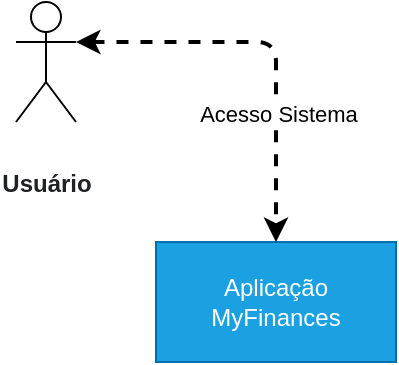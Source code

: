 <mxfile version="13.9.9" type="device" pages="3"><diagram id="iVaXDdhfmRxEJRTLq32W" name="Diagrama de Contexto de Sistema"><mxGraphModel dx="926" dy="626" grid="1" gridSize="10" guides="1" tooltips="1" connect="1" arrows="1" fold="1" page="1" pageScale="1" pageWidth="827" pageHeight="1169" math="0" shadow="0"><root><mxCell id="0"/><mxCell id="1" parent="0"/><mxCell id="kGN-oaXxz9y4zYE-CfhZ-1" value="&lt;h5&gt;&lt;span style=&quot;color: rgb(32 , 33 , 36) ; font-family: &amp;#34;arial&amp;#34; , sans-serif ; background-color: rgb(255 , 255 , 255)&quot;&gt;&lt;font style=&quot;font-size: 12px&quot;&gt;Usuário&lt;/font&gt;&lt;/span&gt;&lt;/h5&gt;" style="shape=umlActor;verticalLabelPosition=bottom;verticalAlign=top;html=1;outlineConnect=0;" parent="1" vertex="1"><mxGeometry x="260" y="30" width="30" height="60" as="geometry"/></mxCell><mxCell id="kGN-oaXxz9y4zYE-CfhZ-2" value="Aplicação MyFinances" style="rounded=0;whiteSpace=wrap;html=1;fillColor=#1ba1e2;strokeColor=#006EAF;fontColor=#ffffff;" parent="1" vertex="1"><mxGeometry x="330" y="150" width="120" height="60" as="geometry"/></mxCell><mxCell id="3Syf22HP8zH3PJ6rdDED-2" value="" style="endArrow=classic;startArrow=classic;html=1;dashed=1;strokeWidth=2;exitX=1;exitY=0.333;exitDx=0;exitDy=0;exitPerimeter=0;entryX=0.5;entryY=0;entryDx=0;entryDy=0;" parent="1" source="kGN-oaXxz9y4zYE-CfhZ-1" target="kGN-oaXxz9y4zYE-CfhZ-2" edge="1"><mxGeometry width="50" height="50" relative="1" as="geometry"><mxPoint x="390" y="350" as="sourcePoint"/><mxPoint x="440" y="300" as="targetPoint"/><Array as="points"><mxPoint x="390" y="50"/></Array></mxGeometry></mxCell><mxCell id="3Syf22HP8zH3PJ6rdDED-3" value="Acesso Sistema" style="edgeLabel;html=1;align=center;verticalAlign=middle;resizable=0;points=[];" parent="3Syf22HP8zH3PJ6rdDED-2" vertex="1" connectable="0"><mxGeometry x="0.36" y="1" relative="1" as="geometry"><mxPoint as="offset"/></mxGeometry></mxCell></root></mxGraphModel></diagram><diagram id="Nckxw07IiTvavwjj9loh" name="Diagrama de Contêiner "><mxGraphModel dx="926" dy="626" grid="1" gridSize="10" guides="1" tooltips="1" connect="1" arrows="1" fold="1" page="1" pageScale="1" pageWidth="827" pageHeight="1169" math="0" shadow="0"><root><mxCell id="mALLFpiDmvwu3lwU1JPq-0"/><mxCell id="mALLFpiDmvwu3lwU1JPq-1" parent="mALLFpiDmvwu3lwU1JPq-0"/><mxCell id="BluzKemE11sl4x5EwJZv-0" value="&lt;h5&gt;&lt;font color=&quot;#202124&quot; face=&quot;arial, sans-serif&quot;&gt;&lt;span style=&quot;font-size: 12px&quot;&gt;Usuário&lt;/span&gt;&lt;/font&gt;&lt;br&gt;&lt;/h5&gt;" style="shape=umlActor;verticalLabelPosition=bottom;verticalAlign=top;html=1;outlineConnect=0;" parent="mALLFpiDmvwu3lwU1JPq-1" vertex="1"><mxGeometry x="399" y="50" width="30" height="60" as="geometry"/></mxCell><mxCell id="BluzKemE11sl4x5EwJZv-1" value="Razor &lt;br&gt;-&amp;gt; (ASP.NET/Java Script)" style="rounded=0;whiteSpace=wrap;html=1;fillColor=#1ba1e2;strokeColor=#006EAF;fontColor=#ffffff;" parent="mALLFpiDmvwu3lwU1JPq-1" vertex="1"><mxGeometry x="354" y="240" width="116" height="60" as="geometry"/></mxCell><mxCell id="BluzKemE11sl4x5EwJZv-3" value="" style="endArrow=none;dashed=1;html=1;strokeWidth=2;entryX=0;entryY=0.333;entryDx=0;entryDy=0;entryPerimeter=0;exitX=0;exitY=0.5;exitDx=0;exitDy=0;endFill=0;startArrow=block;startFill=1;" parent="mALLFpiDmvwu3lwU1JPq-1" source="BluzKemE11sl4x5EwJZv-1" target="BluzKemE11sl4x5EwJZv-0" edge="1"><mxGeometry width="50" height="50" relative="1" as="geometry"><mxPoint x="390" y="230" as="sourcePoint"/><mxPoint x="440" y="180" as="targetPoint"/><Array as="points"><mxPoint x="190" y="270"/><mxPoint x="190" y="70"/></Array></mxGeometry></mxCell><mxCell id="Xd5Ed9MvpVuAUOvGyAUq-0" value="&lt;span style=&quot;font-size: 12px ; background-color: rgb(248 , 249 , 250)&quot;&gt;Login de Usuario, Identity&lt;/span&gt;" style="edgeLabel;html=1;align=center;verticalAlign=middle;resizable=0;points=[];" parent="BluzKemE11sl4x5EwJZv-3" vertex="1" connectable="0"><mxGeometry x="0.438" y="-1" relative="1" as="geometry"><mxPoint as="offset"/></mxGeometry></mxCell><mxCell id="BluzKemE11sl4x5EwJZv-7" value="API Application&lt;br&gt;(.NET Core/ MVC)&amp;nbsp;&amp;nbsp;" style="rounded=0;whiteSpace=wrap;html=1;fillColor=#1ba1e2;strokeColor=#006EAF;fontColor=#ffffff;" parent="mALLFpiDmvwu3lwU1JPq-1" vertex="1"><mxGeometry x="620" y="240" width="116" height="60" as="geometry"/></mxCell><mxCell id="BluzKemE11sl4x5EwJZv-13" value="DB" style="shape=cylinder3;whiteSpace=wrap;html=1;boundedLbl=1;backgroundOutline=1;size=15;fillColor=#1ba1e2;strokeColor=#006EAF;fontColor=#ffffff;" parent="mALLFpiDmvwu3lwU1JPq-1" vertex="1"><mxGeometry x="500" y="450" width="60" height="80" as="geometry"/></mxCell><mxCell id="BluzKemE11sl4x5EwJZv-14" value="MySQL" style="text;html=1;strokeColor=none;fillColor=none;align=center;verticalAlign=middle;whiteSpace=wrap;rounded=0;" parent="mALLFpiDmvwu3lwU1JPq-1" vertex="1"><mxGeometry x="510" y="530" width="40" height="20" as="geometry"/></mxCell><mxCell id="BluzKemE11sl4x5EwJZv-15" value="" style="endArrow=none;dashed=1;html=1;dashPattern=1 3;strokeWidth=2;startArrow=block;startFill=1;exitX=0.855;exitY=0;exitDx=0;exitDy=4.35;exitPerimeter=0;entryX=0.017;entryY=0.65;entryDx=0;entryDy=0;entryPerimeter=0;" parent="mALLFpiDmvwu3lwU1JPq-1" source="BluzKemE11sl4x5EwJZv-13" target="BluzKemE11sl4x5EwJZv-7" edge="1"><mxGeometry width="50" height="50" relative="1" as="geometry"><mxPoint x="240" y="480" as="sourcePoint"/><mxPoint x="290" y="430" as="targetPoint"/><Array as="points"/></mxGeometry></mxCell><mxCell id="BluzKemE11sl4x5EwJZv-16" value="ConnectionSring" style="edgeLabel;html=1;align=center;verticalAlign=middle;resizable=0;points=[];" parent="BluzKemE11sl4x5EwJZv-15" vertex="1" connectable="0"><mxGeometry x="-0.219" y="2" relative="1" as="geometry"><mxPoint x="-10.01" y="23.91" as="offset"/></mxGeometry></mxCell><mxCell id="Xd5Ed9MvpVuAUOvGyAUq-2" value="&lt;span style=&quot;font-size: 12px ; background-color: rgb(248 , 249 , 250)&quot;&gt;Leitura/ Escrita no Banco&lt;/span&gt;" style="edgeLabel;html=1;align=center;verticalAlign=middle;resizable=0;points=[];" parent="BluzKemE11sl4x5EwJZv-15" vertex="1" connectable="0"><mxGeometry x="0.508" relative="1" as="geometry"><mxPoint as="offset"/></mxGeometry></mxCell><mxCell id="BluzKemE11sl4x5EwJZv-29" value="" style="endArrow=none;dashed=1;html=1;strokeWidth=2;startArrow=block;startFill=1;exitX=0;exitY=0;exitDx=0;exitDy=0;entryX=1;entryY=0;entryDx=0;entryDy=0;" parent="mALLFpiDmvwu3lwU1JPq-1" source="BluzKemE11sl4x5EwJZv-7" target="BluzKemE11sl4x5EwJZv-1" edge="1"><mxGeometry width="50" height="50" relative="1" as="geometry"><mxPoint x="390" y="180" as="sourcePoint"/><mxPoint x="440" y="130" as="targetPoint"/><Array as="points"><mxPoint x="620" y="180"/><mxPoint x="540" y="180"/><mxPoint x="470" y="180"/></Array></mxGeometry></mxCell><mxCell id="BluzKemE11sl4x5EwJZv-30" value="JSON/HTTPS/JWT" style="edgeLabel;html=1;align=center;verticalAlign=middle;resizable=0;points=[];" parent="BluzKemE11sl4x5EwJZv-29" vertex="1" connectable="0"><mxGeometry x="0.2" y="3" relative="1" as="geometry"><mxPoint x="-48" y="37" as="offset"/></mxGeometry></mxCell><mxCell id="Xd5Ed9MvpVuAUOvGyAUq-1" value="&lt;span style=&quot;font-size: 12px ; background-color: rgb(248 , 249 , 250)&quot;&gt;Chama API&lt;/span&gt;" style="edgeLabel;html=1;align=center;verticalAlign=middle;resizable=0;points=[];" parent="BluzKemE11sl4x5EwJZv-29" vertex="1" connectable="0"><mxGeometry x="-0.218" relative="1" as="geometry"><mxPoint x="36" as="offset"/></mxGeometry></mxCell><mxCell id="r8H1wnuQJl7103Yy64eF-1" value="" style="endArrow=none;dashed=1;html=1;dashPattern=1 3;strokeWidth=2;startArrow=block;startFill=1;exitX=0.145;exitY=0;exitDx=0;exitDy=4.35;exitPerimeter=0;entryX=0.5;entryY=1;entryDx=0;entryDy=0;" parent="mALLFpiDmvwu3lwU1JPq-1" source="BluzKemE11sl4x5EwJZv-13" target="BluzKemE11sl4x5EwJZv-1" edge="1"><mxGeometry width="50" height="50" relative="1" as="geometry"><mxPoint x="561.3" y="464.35" as="sourcePoint"/><mxPoint x="631.972" y="289" as="targetPoint"/><Array as="points"/></mxGeometry></mxCell><mxCell id="r8H1wnuQJl7103Yy64eF-2" value="ConnectionSring" style="edgeLabel;html=1;align=center;verticalAlign=middle;resizable=0;points=[];" parent="r8H1wnuQJl7103Yy64eF-1" vertex="1" connectable="0"><mxGeometry x="-0.219" y="2" relative="1" as="geometry"><mxPoint x="-10.01" y="23.91" as="offset"/></mxGeometry></mxCell><mxCell id="r8H1wnuQJl7103Yy64eF-3" value="&lt;span style=&quot;font-size: 12px ; background-color: rgb(248 , 249 , 250)&quot;&gt;Leitura/ Escrita no Banco&lt;/span&gt;" style="edgeLabel;html=1;align=center;verticalAlign=middle;resizable=0;points=[];" parent="r8H1wnuQJl7103Yy64eF-1" vertex="1" connectable="0"><mxGeometry x="0.508" relative="1" as="geometry"><mxPoint as="offset"/></mxGeometry></mxCell></root></mxGraphModel></diagram><diagram id="JwZXDrXApub99R96XkMh" name="Diagrama de Componentes"><mxGraphModel dx="1753" dy="626" grid="1" gridSize="10" guides="1" tooltips="1" connect="1" arrows="1" fold="1" page="1" pageScale="1" pageWidth="827" pageHeight="1169" math="0" shadow="0"><root><mxCell id="tIbfxGshfC4XNn2RY211-0"/><mxCell id="tIbfxGshfC4XNn2RY211-1" parent="tIbfxGshfC4XNn2RY211-0"/><mxCell id="9tL7dNe3P5Aw9kOQNGNY-48" value="" style="rounded=0;whiteSpace=wrap;html=1;" parent="tIbfxGshfC4XNn2RY211-1" vertex="1"><mxGeometry x="-170" y="30" width="210" height="150" as="geometry"/></mxCell><mxCell id="9tL7dNe3P5Aw9kOQNGNY-49" value="Razor &lt;br&gt;- &amp;gt;(ASP.NET/Java Script)" style="rounded=0;whiteSpace=wrap;html=1;fillColor=#1ba1e2;strokeColor=#006EAF;fontColor=#ffffff;" parent="tIbfxGshfC4XNn2RY211-1" vertex="1"><mxGeometry x="-120" y="75" width="110" height="60" as="geometry"/></mxCell><mxCell id="9tL7dNe3P5Aw9kOQNGNY-51" value="&lt;b&gt;&lt;font style=&quot;font-size: 15px&quot;&gt;Plataforma Web&lt;/font&gt;&lt;/b&gt;" style="text;html=1;strokeColor=none;fillColor=none;align=center;verticalAlign=middle;whiteSpace=wrap;rounded=0;" parent="tIbfxGshfC4XNn2RY211-1" vertex="1"><mxGeometry x="-153" y="150" width="176" height="10" as="geometry"/></mxCell><mxCell id="9tL7dNe3P5Aw9kOQNGNY-52" value="" style="rounded=0;whiteSpace=wrap;html=1;dashed=1;" parent="tIbfxGshfC4XNn2RY211-1" vertex="1"><mxGeometry x="140" y="240" width="660" height="530" as="geometry"/></mxCell><mxCell id="9tL7dNe3P5Aw9kOQNGNY-53" value="ASP .NET Core Identity" style="rounded=0;whiteSpace=wrap;html=1;fillColor=#b1ddf0;strokeColor=#10739e;" parent="tIbfxGshfC4XNn2RY211-1" vertex="1"><mxGeometry x="650" y="370" width="120" height="60" as="geometry"/></mxCell><mxCell id="9tL7dNe3P5Aw9kOQNGNY-62" value="" style="endArrow=none;dashed=1;html=1;strokeWidth=2;startArrow=block;startFill=1;entryX=0;entryY=1;entryDx=0;entryDy=0;" parent="tIbfxGshfC4XNn2RY211-1" target="9tL7dNe3P5Aw9kOQNGNY-48" edge="1"><mxGeometry width="50" height="50" relative="1" as="geometry"><mxPoint x="190" y="240" as="sourcePoint"/><mxPoint x="290" y="180" as="targetPoint"/><Array as="points"><mxPoint x="190" y="180"/></Array></mxGeometry></mxCell><mxCell id="9tL7dNe3P5Aw9kOQNGNY-63" value="HTTP" style="edgeLabel;html=1;align=center;verticalAlign=middle;resizable=0;points=[];" parent="9tL7dNe3P5Aw9kOQNGNY-62" vertex="1" connectable="0"><mxGeometry x="-0.23" relative="1" as="geometry"><mxPoint as="offset"/></mxGeometry></mxCell><mxCell id="9tL7dNe3P5Aw9kOQNGNY-81" value="" style="endArrow=none;dashed=1;html=1;strokeWidth=2;endFill=0;startArrow=block;startFill=1;entryX=0.682;entryY=-0.004;entryDx=0;entryDy=0;entryPerimeter=0;" parent="tIbfxGshfC4XNn2RY211-1" source="9tL7dNe3P5Aw9kOQNGNY-53" target="9tL7dNe3P5Aw9kOQNGNY-52" edge="1"><mxGeometry width="50" height="50" relative="1" as="geometry"><mxPoint x="650" y="400" as="sourcePoint"/><mxPoint x="590" y="230" as="targetPoint"/><Array as="points"><mxPoint x="590" y="400"/></Array></mxGeometry></mxCell><mxCell id="9tL7dNe3P5Aw9kOQNGNY-82" value="Users" style="edgeLabel;html=1;align=center;verticalAlign=middle;resizable=0;points=[];" parent="9tL7dNe3P5Aw9kOQNGNY-81" vertex="1" connectable="0"><mxGeometry x="-0.5" relative="1" as="geometry"><mxPoint y="-130" as="offset"/></mxGeometry></mxCell><mxCell id="U0BTXEdYygAK38M_Q_je-1" value="&lt;span style=&quot;font-size: 12px ; background-color: rgb(248 , 249 , 250)&quot;&gt;Permite ao usuário o acesso ao sistema&lt;br&gt;&amp;nbsp;e controles como &lt;br&gt;reset de senha e etc.&lt;/span&gt;" style="edgeLabel;html=1;align=center;verticalAlign=middle;resizable=0;points=[];" parent="9tL7dNe3P5Aw9kOQNGNY-81" vertex="1" connectable="0"><mxGeometry x="0.6" y="1" relative="1" as="geometry"><mxPoint y="68" as="offset"/></mxGeometry></mxCell><mxCell id="9tL7dNe3P5Aw9kOQNGNY-96" value="DB" style="shape=cylinder3;whiteSpace=wrap;html=1;boundedLbl=1;backgroundOutline=1;size=15;fillColor=#1ba1e2;strokeColor=#006EAF;fontColor=#ffffff;" parent="tIbfxGshfC4XNn2RY211-1" vertex="1"><mxGeometry x="330" y="830" width="60" height="80" as="geometry"/></mxCell><mxCell id="9tL7dNe3P5Aw9kOQNGNY-98" value="&lt;b&gt;&lt;font style=&quot;font-size: 17px&quot;&gt;WEB Aplication (Container)&lt;/font&gt;&lt;/b&gt;" style="text;html=1;strokeColor=none;fillColor=none;align=center;verticalAlign=middle;whiteSpace=wrap;rounded=0;" parent="tIbfxGshfC4XNn2RY211-1" vertex="1"><mxGeometry x="550" y="750" width="246" height="10" as="geometry"/></mxCell><mxCell id="U0BTXEdYygAK38M_Q_je-2" value="Entity" style="rounded=0;whiteSpace=wrap;html=1;fillColor=#b1ddf0;strokeColor=#10739e;" parent="tIbfxGshfC4XNn2RY211-1" vertex="1"><mxGeometry x="640" y="260" width="120" height="60" as="geometry"/></mxCell><mxCell id="U0BTXEdYygAK38M_Q_je-3" value="Application" style="rounded=0;whiteSpace=wrap;html=1;fillColor=#b1ddf0;strokeColor=#10739e;" parent="tIbfxGshfC4XNn2RY211-1" vertex="1"><mxGeometry x="210" y="440" width="120" height="60" as="geometry"/></mxCell><mxCell id="U0BTXEdYygAK38M_Q_je-4" value="Domain" style="rounded=0;whiteSpace=wrap;html=1;fillColor=#b1ddf0;strokeColor=#10739e;" parent="tIbfxGshfC4XNn2RY211-1" vertex="1"><mxGeometry x="437.5" y="260" width="120" height="60" as="geometry"/></mxCell><mxCell id="U0BTXEdYygAK38M_Q_je-5" value="Infrastructure" style="rounded=0;whiteSpace=wrap;html=1;fillColor=#b1ddf0;strokeColor=#10739e;" parent="tIbfxGshfC4XNn2RY211-1" vertex="1"><mxGeometry x="437.5" y="440" width="120" height="60" as="geometry"/></mxCell><mxCell id="U0BTXEdYygAK38M_Q_je-6" value="" style="endArrow=classic;startArrow=classic;html=1;dashed=1;strokeWidth=2;entryX=0.833;entryY=1;entryDx=0;entryDy=0;exitX=0.75;exitY=0;exitDx=0;exitDy=0;entryPerimeter=0;" parent="tIbfxGshfC4XNn2RY211-1" source="9tL7dNe3P5Aw9kOQNGNY-53" target="U0BTXEdYygAK38M_Q_je-2" edge="1"><mxGeometry width="50" height="50" relative="1" as="geometry"><mxPoint x="390" y="510" as="sourcePoint"/><mxPoint x="440" y="460" as="targetPoint"/></mxGeometry></mxCell><mxCell id="U0BTXEdYygAK38M_Q_je-7" value="Sistema" style="edgeLabel;html=1;align=center;verticalAlign=middle;resizable=0;points=[];" parent="U0BTXEdYygAK38M_Q_je-6" vertex="1" connectable="0"><mxGeometry x="-0.14" y="-1" relative="1" as="geometry"><mxPoint as="offset"/></mxGeometry></mxCell><mxCell id="U0BTXEdYygAK38M_Q_je-8" value="" style="endArrow=classic;startArrow=classic;html=1;dashed=1;strokeWidth=2;entryX=0;entryY=0.5;entryDx=0;entryDy=0;exitX=1;exitY=0.5;exitDx=0;exitDy=0;" parent="tIbfxGshfC4XNn2RY211-1" source="U0BTXEdYygAK38M_Q_je-4" target="U0BTXEdYygAK38M_Q_je-2" edge="1"><mxGeometry width="50" height="50" relative="1" as="geometry"><mxPoint x="390" y="510" as="sourcePoint"/><mxPoint x="440" y="460" as="targetPoint"/></mxGeometry></mxCell><mxCell id="U0BTXEdYygAK38M_Q_je-9" value="Sistema" style="edgeLabel;html=1;align=center;verticalAlign=middle;resizable=0;points=[];" parent="U0BTXEdYygAK38M_Q_je-8" vertex="1" connectable="0"><mxGeometry x="0.224" y="-1" relative="1" as="geometry"><mxPoint x="1" as="offset"/></mxGeometry></mxCell><mxCell id="U0BTXEdYygAK38M_Q_je-10" value="" style="endArrow=classic;startArrow=classic;html=1;dashed=1;strokeWidth=2;exitX=1;exitY=0.5;exitDx=0;exitDy=0;entryX=0;entryY=0.5;entryDx=0;entryDy=0;" parent="tIbfxGshfC4XNn2RY211-1" source="U0BTXEdYygAK38M_Q_je-3" target="U0BTXEdYygAK38M_Q_je-4" edge="1"><mxGeometry width="50" height="50" relative="1" as="geometry"><mxPoint x="390" y="510" as="sourcePoint"/><mxPoint x="440" y="460" as="targetPoint"/></mxGeometry></mxCell><mxCell id="U0BTXEdYygAK38M_Q_je-11" value="Sistema" style="edgeLabel;html=1;align=center;verticalAlign=middle;resizable=0;points=[];" parent="U0BTXEdYygAK38M_Q_je-10" vertex="1" connectable="0"><mxGeometry x="0.234" y="2" relative="1" as="geometry"><mxPoint as="offset"/></mxGeometry></mxCell><mxCell id="U0BTXEdYygAK38M_Q_je-12" value="Repository" style="rounded=0;whiteSpace=wrap;html=1;fillColor=#b1ddf0;strokeColor=#10739e;" parent="tIbfxGshfC4XNn2RY211-1" vertex="1"><mxGeometry x="650" y="460" width="120" height="60" as="geometry"/></mxCell><mxCell id="U0BTXEdYygAK38M_Q_je-13" value="Config" style="rounded=0;whiteSpace=wrap;html=1;fillColor=#b1ddf0;strokeColor=#10739e;" parent="tIbfxGshfC4XNn2RY211-1" vertex="1"><mxGeometry x="437.5" y="555" width="120" height="60" as="geometry"/></mxCell><mxCell id="U0BTXEdYygAK38M_Q_je-14" value="" style="endArrow=classic;startArrow=classic;html=1;dashed=1;strokeWidth=2;exitX=0.5;exitY=0;exitDx=0;exitDy=0;entryX=0.5;entryY=1;entryDx=0;entryDy=0;" parent="tIbfxGshfC4XNn2RY211-1" source="U0BTXEdYygAK38M_Q_je-13" target="U0BTXEdYygAK38M_Q_je-5" edge="1"><mxGeometry width="50" height="50" relative="1" as="geometry"><mxPoint x="390" y="680" as="sourcePoint"/><mxPoint x="440" y="630" as="targetPoint"/></mxGeometry></mxCell><mxCell id="U0BTXEdYygAK38M_Q_je-15" value="Sistema" style="edgeLabel;html=1;align=center;verticalAlign=middle;resizable=0;points=[];" parent="U0BTXEdYygAK38M_Q_je-14" vertex="1" connectable="0"><mxGeometry x="0.5" y="-1" relative="1" as="geometry"><mxPoint as="offset"/></mxGeometry></mxCell><mxCell id="U0BTXEdYygAK38M_Q_je-16" value="" style="endArrow=classic;startArrow=classic;html=1;dashed=1;strokeWidth=2;entryX=0;entryY=0.5;entryDx=0;entryDy=0;" parent="tIbfxGshfC4XNn2RY211-1" source="U0BTXEdYygAK38M_Q_je-13" target="U0BTXEdYygAK38M_Q_je-12" edge="1"><mxGeometry width="50" height="50" relative="1" as="geometry"><mxPoint x="390" y="680" as="sourcePoint"/><mxPoint x="440" y="630" as="targetPoint"/></mxGeometry></mxCell><mxCell id="U0BTXEdYygAK38M_Q_je-17" value="Sistema" style="edgeLabel;html=1;align=center;verticalAlign=middle;resizable=0;points=[];" parent="U0BTXEdYygAK38M_Q_je-16" vertex="1" connectable="0"><mxGeometry x="-0.111" relative="1" as="geometry"><mxPoint as="offset"/></mxGeometry></mxCell><mxCell id="U0BTXEdYygAK38M_Q_je-18" value="" style="endArrow=classic;html=1;dashed=1;strokeWidth=2;entryX=0.855;entryY=0;entryDx=0;entryDy=4.35;entryPerimeter=0;exitX=0.5;exitY=1;exitDx=0;exitDy=0;" parent="tIbfxGshfC4XNn2RY211-1" source="U0BTXEdYygAK38M_Q_je-12" target="9tL7dNe3P5Aw9kOQNGNY-96" edge="1"><mxGeometry width="50" height="50" relative="1" as="geometry"><mxPoint x="390" y="680" as="sourcePoint"/><mxPoint x="440" y="630" as="targetPoint"/></mxGeometry></mxCell><mxCell id="U0BTXEdYygAK38M_Q_je-19" value="&lt;span style=&quot;font-size: 12px ; background-color: rgb(248 , 249 , 250)&quot;&gt;Registra&amp;nbsp;&lt;/span&gt;&lt;span style=&quot;font-size: 12px ; color: rgb(32 , 33 , 36) ; font-family: &amp;#34;arial&amp;#34; , sans-serif ; text-align: left&quot;&gt;Informações&lt;/span&gt;" style="edgeLabel;html=1;align=center;verticalAlign=middle;resizable=0;points=[];" parent="U0BTXEdYygAK38M_Q_je-18" vertex="1" connectable="0"><mxGeometry x="0.42" y="-1" relative="1" as="geometry"><mxPoint as="offset"/></mxGeometry></mxCell><mxCell id="U0BTXEdYygAK38M_Q_je-20" value="" style="endArrow=classic;startArrow=classic;html=1;dashed=1;strokeWidth=2;exitX=0.25;exitY=0;exitDx=0;exitDy=0;entryX=0.25;entryY=1;entryDx=0;entryDy=0;" parent="tIbfxGshfC4XNn2RY211-1" source="U0BTXEdYygAK38M_Q_je-5" target="U0BTXEdYygAK38M_Q_je-4" edge="1"><mxGeometry width="50" height="50" relative="1" as="geometry"><mxPoint x="390" y="680" as="sourcePoint"/><mxPoint x="440" y="630" as="targetPoint"/></mxGeometry></mxCell><mxCell id="U0BTXEdYygAK38M_Q_je-21" value="Sistema" style="edgeLabel;html=1;align=center;verticalAlign=middle;resizable=0;points=[];" parent="U0BTXEdYygAK38M_Q_je-20" vertex="1" connectable="0"><mxGeometry x="0.085" y="2" relative="1" as="geometry"><mxPoint as="offset"/></mxGeometry></mxCell><mxCell id="U0BTXEdYygAK38M_Q_je-22" value="Presentation" style="rounded=0;whiteSpace=wrap;html=1;fillColor=#b1ddf0;strokeColor=#10739e;" parent="tIbfxGshfC4XNn2RY211-1" vertex="1"><mxGeometry x="210" y="260" width="120" height="60" as="geometry"/></mxCell><mxCell id="U0BTXEdYygAK38M_Q_je-23" value="" style="endArrow=classic;startArrow=classic;html=1;dashed=1;strokeWidth=2;exitX=0.75;exitY=1;exitDx=0;exitDy=0;entryX=0.75;entryY=0;entryDx=0;entryDy=0;" parent="tIbfxGshfC4XNn2RY211-1" source="U0BTXEdYygAK38M_Q_je-22" target="U0BTXEdYygAK38M_Q_je-3" edge="1"><mxGeometry width="50" height="50" relative="1" as="geometry"><mxPoint x="390" y="480" as="sourcePoint"/><mxPoint x="440" y="430" as="targetPoint"/></mxGeometry></mxCell><mxCell id="U0BTXEdYygAK38M_Q_je-24" value="Sistema" style="edgeLabel;html=1;align=center;verticalAlign=middle;resizable=0;points=[];" parent="U0BTXEdYygAK38M_Q_je-23" vertex="1" connectable="0"><mxGeometry x="0.291" relative="1" as="geometry"><mxPoint as="offset"/></mxGeometry></mxCell><mxCell id="01KhO3EPuXUbn19eT5gY-0" value="" style="rounded=0;whiteSpace=wrap;html=1;dashed=1;" parent="tIbfxGshfC4XNn2RY211-1" vertex="1"><mxGeometry x="-410" y="240" width="510" height="530" as="geometry"/></mxCell><mxCell id="01KhO3EPuXUbn19eT5gY-1" value="&lt;b&gt;&lt;font style=&quot;font-size: 17px&quot;&gt;API Application(Container)&lt;/font&gt;&lt;/b&gt;" style="text;html=1;strokeColor=none;fillColor=none;align=center;verticalAlign=middle;whiteSpace=wrap;rounded=0;" parent="tIbfxGshfC4XNn2RY211-1" vertex="1"><mxGeometry x="-326" y="750" width="246" height="10" as="geometry"/></mxCell><mxCell id="01KhO3EPuXUbn19eT5gY-2" value="" style="endArrow=classic;html=1;dashed=1;strokeWidth=2;entryX=0.145;entryY=0;entryDx=0;entryDy=4.35;entryPerimeter=0;" parent="tIbfxGshfC4XNn2RY211-1" source="01KhO3EPuXUbn19eT5gY-0" target="9tL7dNe3P5Aw9kOQNGNY-96" edge="1"><mxGeometry width="50" height="50" relative="1" as="geometry"><mxPoint x="-380" y="820" as="sourcePoint"/><mxPoint x="-70" y="900" as="targetPoint"/></mxGeometry></mxCell><mxCell id="01KhO3EPuXUbn19eT5gY-3" value="&lt;span style=&quot;font-size: 12px ; background-color: rgb(248 , 249 , 250)&quot;&gt;Registra&amp;nbsp;&lt;/span&gt;&lt;span style=&quot;font-size: 12px ; color: rgb(32 , 33 , 36) ; font-family: &amp;#34;arial&amp;#34; , sans-serif ; text-align: left&quot;&gt;Informações&lt;/span&gt;" style="edgeLabel;html=1;align=center;verticalAlign=middle;resizable=0;points=[];" parent="01KhO3EPuXUbn19eT5gY-2" vertex="1" connectable="0"><mxGeometry x="0.42" y="-1" relative="1" as="geometry"><mxPoint as="offset"/></mxGeometry></mxCell><mxCell id="01KhO3EPuXUbn19eT5gY-4" value="" style="endArrow=none;dashed=1;html=1;strokeWidth=2;startArrow=block;startFill=1;exitX=0.237;exitY=-0.004;exitDx=0;exitDy=0;exitPerimeter=0;" parent="tIbfxGshfC4XNn2RY211-1" source="01KhO3EPuXUbn19eT5gY-0" edge="1"><mxGeometry width="50" height="50" relative="1" as="geometry"><mxPoint x="200" y="250" as="sourcePoint"/><mxPoint x="-170" y="180" as="targetPoint"/><Array as="points"><mxPoint x="-290" y="180"/></Array></mxGeometry></mxCell><mxCell id="01KhO3EPuXUbn19eT5gY-5" value="JSON/HTTPS/JWT" style="edgeLabel;html=1;align=center;verticalAlign=middle;resizable=0;points=[];" parent="01KhO3EPuXUbn19eT5gY-4" vertex="1" connectable="0"><mxGeometry x="-0.23" relative="1" as="geometry"><mxPoint x="41" as="offset"/></mxGeometry></mxCell></root></mxGraphModel></diagram></mxfile>
